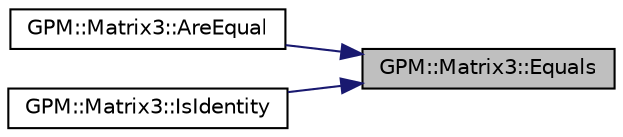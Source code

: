 digraph "GPM::Matrix3::Equals"
{
 // INTERACTIVE_SVG=YES
 // LATEX_PDF_SIZE
  edge [fontname="Helvetica",fontsize="10",labelfontname="Helvetica",labelfontsize="10"];
  node [fontname="Helvetica",fontsize="10",shape=record];
  rankdir="RL";
  Node83 [label="GPM::Matrix3::Equals",height=0.2,width=0.4,color="black", fillcolor="grey75", style="filled", fontcolor="black",tooltip="Return true if the two matrices are identical."];
  Node83 -> Node84 [dir="back",color="midnightblue",fontsize="10",style="solid",fontname="Helvetica"];
  Node84 [label="GPM::Matrix3::AreEqual",height=0.2,width=0.4,color="black", fillcolor="white", style="filled",URL="$struct_g_p_m_1_1_matrix3.html#a80bd39e59e682172306aa120ba9750d2",tooltip="Return true if the two matrices are identical."];
  Node83 -> Node85 [dir="back",color="midnightblue",fontsize="10",style="solid",fontname="Helvetica"];
  Node85 [label="GPM::Matrix3::IsIdentity",height=0.2,width=0.4,color="black", fillcolor="white", style="filled",URL="$struct_g_p_m_1_1_matrix3.html#ab5ff3ab2ac55d0db8f9e5a6055718241",tooltip="Return true if the two matrices are identical."];
}
